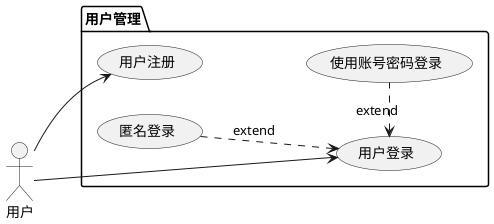 ```mermaid
@startuml 用例图
left to right direction
' 用户管理
actor 用户
package 用户管理{
    usecase 用户注册
    usecase 用户登录
    usecase 匿名登录
    usecase 使用账号密码登录
}
匿名登录 ..> 用户登录:extend
使用账号密码登录 .left.> 用户登录:extend
用户 --> 用户注册
用户 --> 用户登录

newpage
left to right direction
' 聊天室
actor 聊天室管理员
actor 用户
用户 <|- 聊天室管理员
package 聊天室{
    usecase 创建聊天室
    usecase 创建带密码聊天室
    usecase 成为聊天室管理员
    usecase 查看聊天室
    usecase 加入聊天室
    usecase 加入带密码聊天室
    usecase 输入房间密码
    usecase 退出聊天室
    usecase 发送消息
    usecase 接收消息
    usecase 发送文件
    usecase 管理聊天室
    usecase 删除聊天室
    usecase 踢出用户
}
创建聊天室 ..> 成为聊天室管理员:include
发送文件 .left.> 发送消息:extend
创建带密码聊天室 .up.>创建聊天室:extend
用户 --> 创建聊天室
用户 --> 发送消息
用户 --> 接收消息
用户 --> 查看聊天室
用户 --> 加入聊天室
加入带密码聊天室 .left.>加入聊天室:extend
加入带密码聊天室 ..> 输入房间密码:include
用户 --> 退出聊天室
聊天室管理员 --> 管理聊天室
删除聊天室 ..> 管理聊天室:extend
踢出用户 ..> 管理聊天室:extend

newpage 
left to right direction
' 游戏
actor 游戏房主
actor 用户
用户 <|- 游戏房主
package 游戏{
    usecase 管理游戏房间
    usecase 创建游戏房间
    usecase 删除游戏房间
    usecase 选择游戏类型
    usecase 游戏邀请
    usecase 开始游戏
    usecase 暂停游戏
    usecase 踢出用户
    usecase 加入游戏房间
    usecase 准备就绪
    usecase 申请暂停游戏
    usecase 加入游戏房间
}
用户 --> 创建游戏房间
游戏房主 --> 管理游戏房间
删除游戏房间 ..> 管理游戏房间:extend
选择游戏类型 ..> 管理游戏房间:extend
踢出用户 ..> 管理游戏房间:extend
游戏邀请 ..> 管理游戏房间:extend
游戏房主 --> 开始游戏
游戏房主 --> 暂停游戏
用户 --> 加入游戏房间
用户 --> 准备就绪
用户 --> 申请暂停游戏

newpage
left to right direction
' 聊天机器人
actor 聊天室管理员
actor 用户
用户 <|-- 聊天室管理员
package 聊天机器人{
    usecase 管理聊天机器人
    usecase 创建聊天机器人
    usecase 删除聊天机器人
    usecase 与聊天机器人对话
    usecase 查询天气等信息
    usecase 发起趣味文字游戏
}
聊天室管理员 --> 管理聊天机器人
创建聊天机器人 ..> 管理聊天机器人:extend
删除聊天机器人 ..> 管理聊天机器人:extend
用户 --> 与聊天机器人对话
用户 --> 查询天气等信息
用户 --> 发起趣味文字游戏

newpage
left to right direction
' 其他功能
actor 用户
package 界面其他功能 {
    usecase 查看历史消息记录
    usecase 搜索聊天记录
    usecase 备份消息数据
    usecase 数据恢复
    usecase 切换主题
}
用户 --> 查看历史消息记录
搜索聊天记录 ..> 查看历史消息记录:extend
用户 --> 备份消息数据
用户 --> 数据恢复
用户 --> 切换主题
@enduml
```